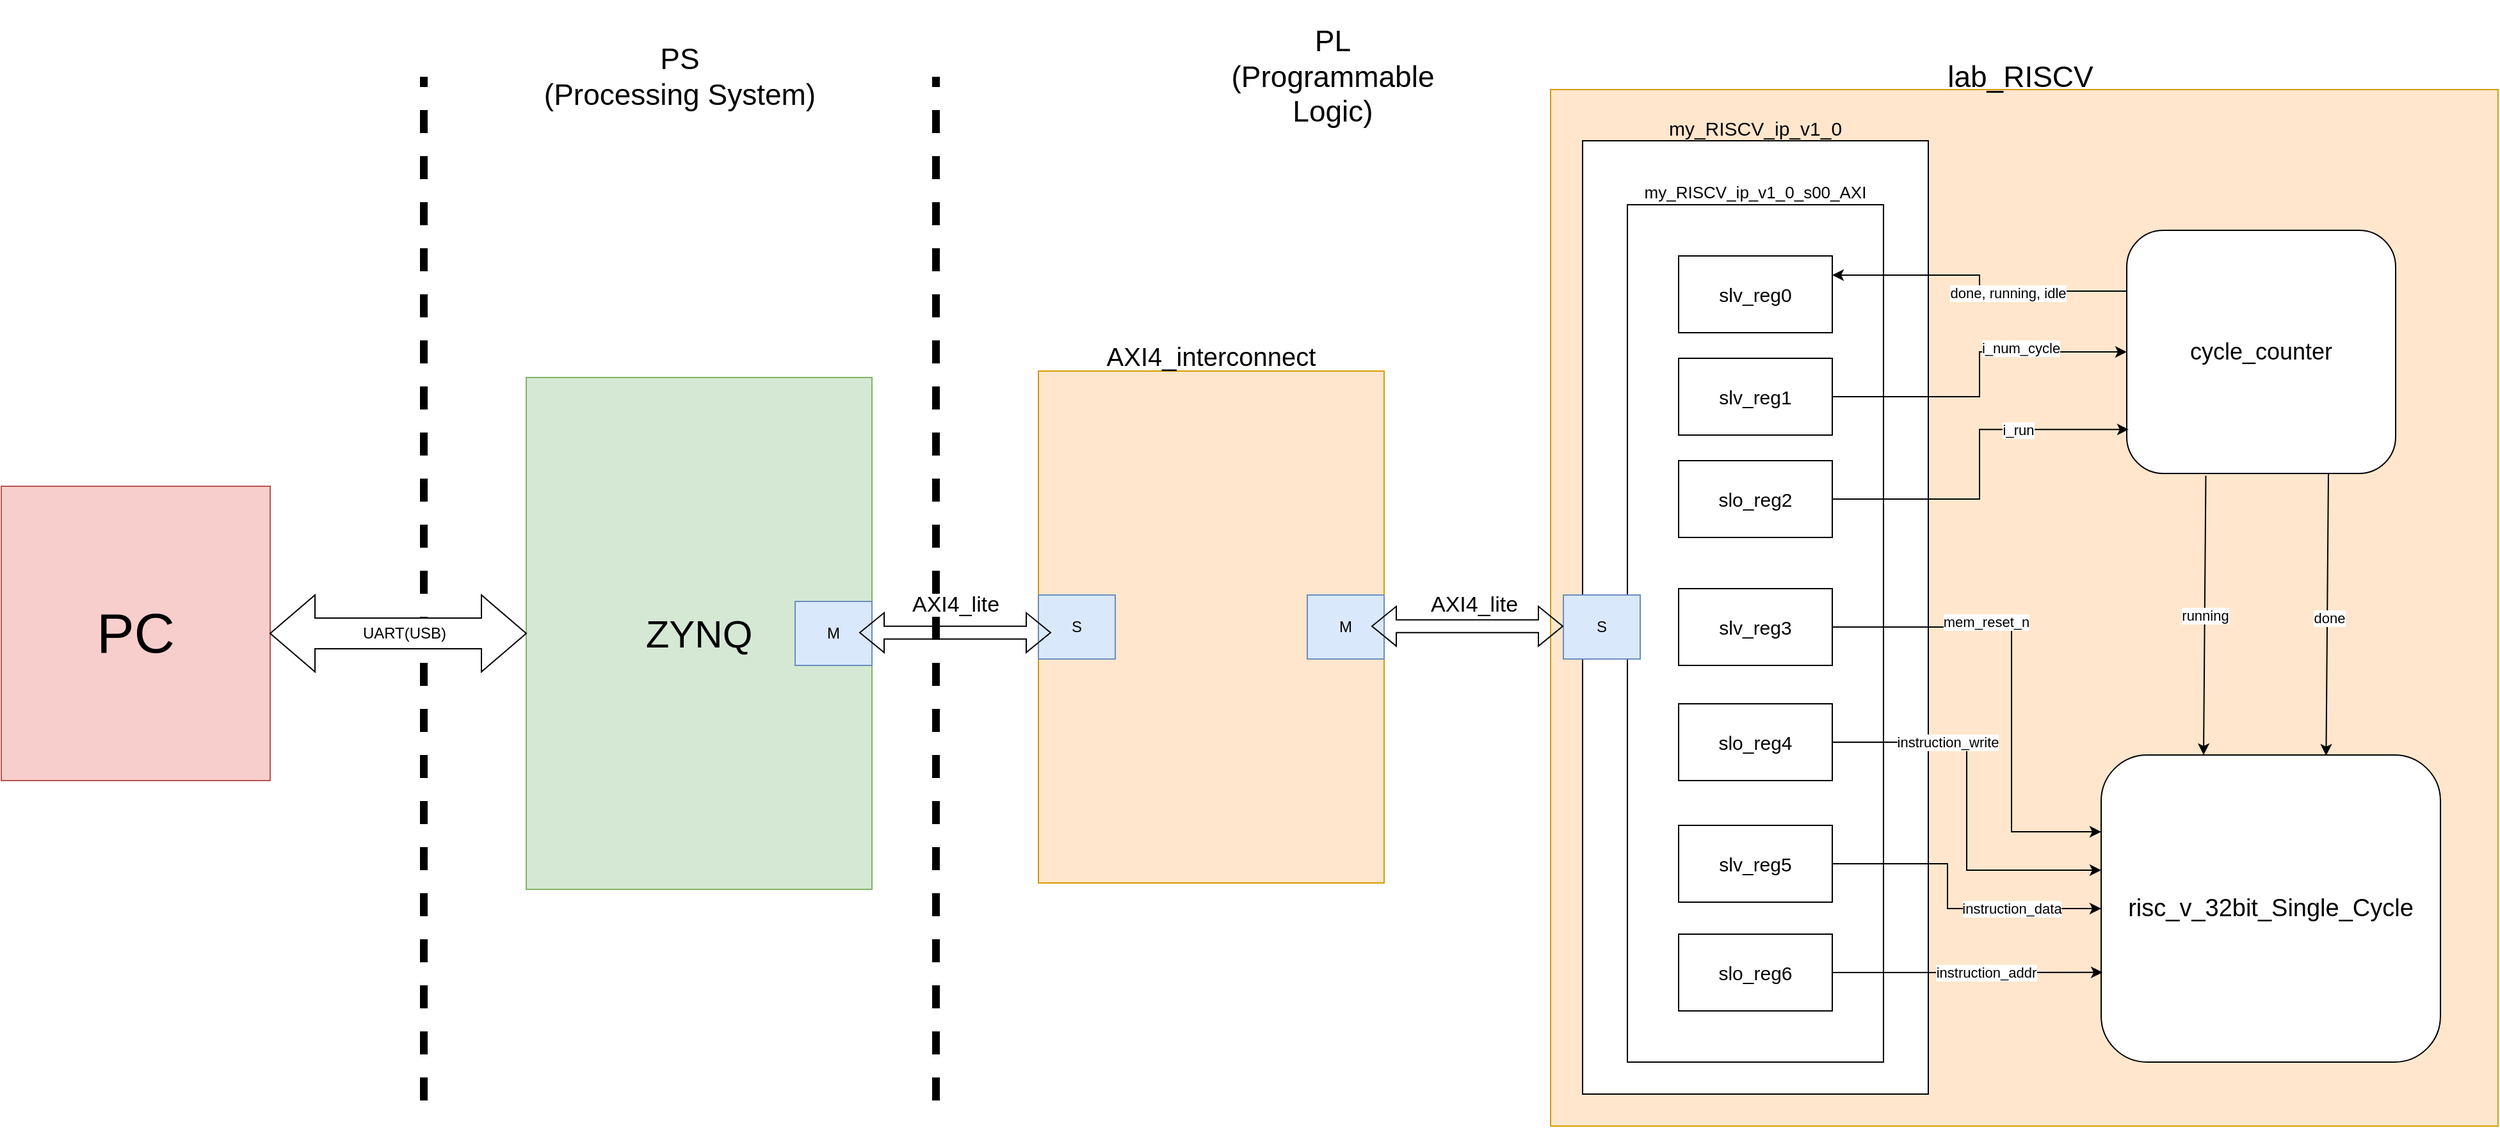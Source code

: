 <mxfile version="24.7.6">
  <diagram name="페이지-1" id="IKsNuTQRyneu2P15U0wj">
    <mxGraphModel dx="3749" dy="2594" grid="1" gridSize="10" guides="1" tooltips="1" connect="1" arrows="1" fold="1" page="1" pageScale="1" pageWidth="827" pageHeight="1169" math="0" shadow="0">
      <root>
        <mxCell id="0" />
        <mxCell id="1" parent="0" />
        <mxCell id="BbPMCyzKDrOPmF9Kjmnn-85" value="&lt;font style=&quot;font-size: 44px;&quot;&gt;PC&lt;/font&gt;" style="rounded=0;whiteSpace=wrap;html=1;fillColor=#f8cecc;strokeColor=#b85450;" vertex="1" parent="1">
          <mxGeometry x="-1070" y="320" width="210" height="230" as="geometry" />
        </mxCell>
        <mxCell id="BbPMCyzKDrOPmF9Kjmnn-73" value="&lt;font style=&quot;font-size: 30px;&quot;&gt;ZYNQ&lt;/font&gt;" style="rounded=0;whiteSpace=wrap;html=1;fillColor=#d5e8d4;strokeColor=#82b366;" vertex="1" parent="1">
          <mxGeometry x="-660" y="235" width="270" height="400" as="geometry" />
        </mxCell>
        <mxCell id="BbPMCyzKDrOPmF9Kjmnn-1" value="" style="rounded=0;whiteSpace=wrap;html=1;fillColor=#ffe6cc;strokeColor=#d79b00;align=center;" vertex="1" parent="1">
          <mxGeometry x="140" y="10" width="740" height="810" as="geometry" />
        </mxCell>
        <mxCell id="BbPMCyzKDrOPmF9Kjmnn-3" value="" style="rounded=0;whiteSpace=wrap;html=1;" vertex="1" parent="1">
          <mxGeometry x="165" y="50" width="270" height="745" as="geometry" />
        </mxCell>
        <mxCell id="BbPMCyzKDrOPmF9Kjmnn-6" value="" style="rounded=0;whiteSpace=wrap;html=1;" vertex="1" parent="1">
          <mxGeometry x="200" y="100" width="200" height="670" as="geometry" />
        </mxCell>
        <mxCell id="BbPMCyzKDrOPmF9Kjmnn-7" value="&lt;font style=&quot;font-size: 19px;&quot;&gt;risc_v_32bit_Single_Cycle&lt;/font&gt;" style="rounded=1;whiteSpace=wrap;html=1;fontSize=14;" vertex="1" parent="1">
          <mxGeometry x="570" y="530" width="265" height="240" as="geometry" />
        </mxCell>
        <mxCell id="BbPMCyzKDrOPmF9Kjmnn-8" value="&lt;font style=&quot;font-size: 15px;&quot;&gt;slv_reg0&lt;/font&gt;" style="rounded=0;whiteSpace=wrap;html=1;" vertex="1" parent="1">
          <mxGeometry x="240" y="140" width="120" height="60" as="geometry" />
        </mxCell>
        <mxCell id="BbPMCyzKDrOPmF9Kjmnn-35" style="edgeStyle=orthogonalEdgeStyle;rounded=0;orthogonalLoop=1;jettySize=auto;html=1;exitX=1;exitY=0.5;exitDx=0;exitDy=0;entryX=0;entryY=0.5;entryDx=0;entryDy=0;" edge="1" parent="1" source="BbPMCyzKDrOPmF9Kjmnn-9" target="BbPMCyzKDrOPmF9Kjmnn-2">
          <mxGeometry relative="1" as="geometry" />
        </mxCell>
        <mxCell id="BbPMCyzKDrOPmF9Kjmnn-53" value="i_num_cycle" style="edgeLabel;html=1;align=center;verticalAlign=middle;resizable=0;points=[];" vertex="1" connectable="0" parent="BbPMCyzKDrOPmF9Kjmnn-35">
          <mxGeometry x="0.373" y="3" relative="1" as="geometry">
            <mxPoint as="offset" />
          </mxGeometry>
        </mxCell>
        <mxCell id="BbPMCyzKDrOPmF9Kjmnn-9" value="&lt;font style=&quot;font-size: 15px;&quot;&gt;slv_reg1&lt;/font&gt;" style="rounded=0;whiteSpace=wrap;html=1;" vertex="1" parent="1">
          <mxGeometry x="240" y="220" width="120" height="60" as="geometry" />
        </mxCell>
        <mxCell id="BbPMCyzKDrOPmF9Kjmnn-10" value="&lt;font style=&quot;font-size: 15px;&quot;&gt;slo_reg2&lt;/font&gt;" style="rounded=0;whiteSpace=wrap;html=1;" vertex="1" parent="1">
          <mxGeometry x="240" y="300" width="120" height="60" as="geometry" />
        </mxCell>
        <mxCell id="BbPMCyzKDrOPmF9Kjmnn-38" style="edgeStyle=orthogonalEdgeStyle;rounded=0;orthogonalLoop=1;jettySize=auto;html=1;exitX=1;exitY=0.5;exitDx=0;exitDy=0;" edge="1" parent="1" source="BbPMCyzKDrOPmF9Kjmnn-12">
          <mxGeometry relative="1" as="geometry">
            <mxPoint x="570" y="620" as="targetPoint" />
            <Array as="points">
              <mxPoint x="465" y="520" />
              <mxPoint x="465" y="620" />
              <mxPoint x="570" y="620" />
            </Array>
          </mxGeometry>
        </mxCell>
        <mxCell id="BbPMCyzKDrOPmF9Kjmnn-42" value="instruction_write" style="edgeLabel;html=1;align=center;verticalAlign=middle;resizable=0;points=[];" vertex="1" connectable="0" parent="BbPMCyzKDrOPmF9Kjmnn-38">
          <mxGeometry x="-0.128" y="-1" relative="1" as="geometry">
            <mxPoint x="-14" y="-30" as="offset" />
          </mxGeometry>
        </mxCell>
        <mxCell id="BbPMCyzKDrOPmF9Kjmnn-12" value="&lt;font style=&quot;font-size: 15px;&quot;&gt;slo_reg4&lt;/font&gt;" style="rounded=0;whiteSpace=wrap;html=1;" vertex="1" parent="1">
          <mxGeometry x="240" y="490" width="120" height="60" as="geometry" />
        </mxCell>
        <mxCell id="BbPMCyzKDrOPmF9Kjmnn-13" value="&lt;font style=&quot;font-size: 15px;&quot;&gt;slv_reg5&lt;/font&gt;" style="rounded=0;whiteSpace=wrap;html=1;" vertex="1" parent="1">
          <mxGeometry x="240" y="585" width="120" height="60" as="geometry" />
        </mxCell>
        <mxCell id="BbPMCyzKDrOPmF9Kjmnn-14" value="&lt;font style=&quot;font-size: 15px;&quot;&gt;slo_reg6&lt;/font&gt;" style="rounded=0;whiteSpace=wrap;html=1;" vertex="1" parent="1">
          <mxGeometry x="240" y="670" width="120" height="60" as="geometry" />
        </mxCell>
        <mxCell id="BbPMCyzKDrOPmF9Kjmnn-29" value="&lt;font style=&quot;font-size: 23px;&quot;&gt;lab_RISCV&lt;/font&gt;" style="text;html=1;align=center;verticalAlign=middle;whiteSpace=wrap;rounded=0;" vertex="1" parent="1">
          <mxGeometry x="414" y="-30" width="186" height="60" as="geometry" />
        </mxCell>
        <mxCell id="BbPMCyzKDrOPmF9Kjmnn-30" value="&lt;font style=&quot;font-size: 15px;&quot;&gt;my_RISCV_ip_v1_0&lt;/font&gt;" style="text;html=1;align=center;verticalAlign=middle;whiteSpace=wrap;rounded=0;" vertex="1" parent="1">
          <mxGeometry x="245" y="20" width="110" height="40" as="geometry" />
        </mxCell>
        <mxCell id="BbPMCyzKDrOPmF9Kjmnn-31" value="&lt;font style=&quot;font-size: 13px;&quot;&gt;my_RISCV_ip_v1_0_s00_AXI&lt;/font&gt;" style="text;html=1;align=center;verticalAlign=middle;whiteSpace=wrap;rounded=0;" vertex="1" parent="1">
          <mxGeometry x="200" y="70" width="200" height="40" as="geometry" />
        </mxCell>
        <mxCell id="BbPMCyzKDrOPmF9Kjmnn-34" style="edgeStyle=orthogonalEdgeStyle;rounded=0;orthogonalLoop=1;jettySize=auto;html=1;exitX=0;exitY=0.25;exitDx=0;exitDy=0;entryX=1;entryY=0.25;entryDx=0;entryDy=0;" edge="1" parent="1" source="BbPMCyzKDrOPmF9Kjmnn-2" target="BbPMCyzKDrOPmF9Kjmnn-8">
          <mxGeometry relative="1" as="geometry" />
        </mxCell>
        <mxCell id="BbPMCyzKDrOPmF9Kjmnn-54" value="done, running, idle" style="edgeLabel;html=1;align=center;verticalAlign=middle;resizable=0;points=[];" vertex="1" connectable="0" parent="BbPMCyzKDrOPmF9Kjmnn-34">
          <mxGeometry x="-0.228" y="1" relative="1" as="geometry">
            <mxPoint as="offset" />
          </mxGeometry>
        </mxCell>
        <mxCell id="BbPMCyzKDrOPmF9Kjmnn-2" value="&lt;font style=&quot;font-size: 18px;&quot;&gt;cycle_counter&lt;/font&gt;" style="rounded=1;whiteSpace=wrap;html=1;" vertex="1" parent="1">
          <mxGeometry x="590" y="120" width="210" height="190" as="geometry" />
        </mxCell>
        <mxCell id="BbPMCyzKDrOPmF9Kjmnn-36" style="edgeStyle=orthogonalEdgeStyle;rounded=0;orthogonalLoop=1;jettySize=auto;html=1;entryX=0.007;entryY=0.819;entryDx=0;entryDy=0;entryPerimeter=0;" edge="1" parent="1" source="BbPMCyzKDrOPmF9Kjmnn-10" target="BbPMCyzKDrOPmF9Kjmnn-2">
          <mxGeometry relative="1" as="geometry" />
        </mxCell>
        <mxCell id="BbPMCyzKDrOPmF9Kjmnn-52" value="i_run" style="edgeLabel;html=1;align=center;verticalAlign=middle;resizable=0;points=[];" vertex="1" connectable="0" parent="BbPMCyzKDrOPmF9Kjmnn-36">
          <mxGeometry x="0.392" relative="1" as="geometry">
            <mxPoint as="offset" />
          </mxGeometry>
        </mxCell>
        <mxCell id="BbPMCyzKDrOPmF9Kjmnn-37" style="edgeStyle=orthogonalEdgeStyle;rounded=0;orthogonalLoop=1;jettySize=auto;html=1;entryX=0;entryY=0.25;entryDx=0;entryDy=0;" edge="1" parent="1" source="BbPMCyzKDrOPmF9Kjmnn-11" target="BbPMCyzKDrOPmF9Kjmnn-7">
          <mxGeometry relative="1" as="geometry">
            <Array as="points">
              <mxPoint x="500" y="430" />
              <mxPoint x="500" y="590" />
            </Array>
          </mxGeometry>
        </mxCell>
        <mxCell id="BbPMCyzKDrOPmF9Kjmnn-41" value="mem_reset_n" style="edgeLabel;html=1;align=center;verticalAlign=middle;resizable=0;points=[];" vertex="1" connectable="0" parent="BbPMCyzKDrOPmF9Kjmnn-37">
          <mxGeometry x="-0.353" y="4" relative="1" as="geometry">
            <mxPoint as="offset" />
          </mxGeometry>
        </mxCell>
        <mxCell id="BbPMCyzKDrOPmF9Kjmnn-11" value="&lt;font style=&quot;font-size: 15px;&quot;&gt;slv_reg3&lt;/font&gt;" style="rounded=0;whiteSpace=wrap;html=1;" vertex="1" parent="1">
          <mxGeometry x="240" y="400" width="120" height="60" as="geometry" />
        </mxCell>
        <mxCell id="BbPMCyzKDrOPmF9Kjmnn-39" style="edgeStyle=orthogonalEdgeStyle;rounded=0;orthogonalLoop=1;jettySize=auto;html=1;exitX=1;exitY=0.5;exitDx=0;exitDy=0;" edge="1" parent="1" source="BbPMCyzKDrOPmF9Kjmnn-13">
          <mxGeometry relative="1" as="geometry">
            <mxPoint x="570" y="650" as="targetPoint" />
            <Array as="points">
              <mxPoint x="450" y="615" />
              <mxPoint x="450" y="650" />
              <mxPoint x="570" y="650" />
            </Array>
          </mxGeometry>
        </mxCell>
        <mxCell id="BbPMCyzKDrOPmF9Kjmnn-45" value="instruction_data" style="edgeLabel;html=1;align=center;verticalAlign=middle;resizable=0;points=[];" vertex="1" connectable="0" parent="BbPMCyzKDrOPmF9Kjmnn-39">
          <mxGeometry x="0.312" y="1" relative="1" as="geometry">
            <mxPoint x="14" y="1" as="offset" />
          </mxGeometry>
        </mxCell>
        <mxCell id="BbPMCyzKDrOPmF9Kjmnn-40" style="edgeStyle=orthogonalEdgeStyle;rounded=0;orthogonalLoop=1;jettySize=auto;html=1;exitX=1;exitY=0.5;exitDx=0;exitDy=0;entryX=0.004;entryY=0.708;entryDx=0;entryDy=0;entryPerimeter=0;" edge="1" parent="1" source="BbPMCyzKDrOPmF9Kjmnn-14" target="BbPMCyzKDrOPmF9Kjmnn-7">
          <mxGeometry relative="1" as="geometry" />
        </mxCell>
        <mxCell id="BbPMCyzKDrOPmF9Kjmnn-46" value="instruction_addr" style="edgeLabel;html=1;align=center;verticalAlign=middle;resizable=0;points=[];" vertex="1" connectable="0" parent="BbPMCyzKDrOPmF9Kjmnn-40">
          <mxGeometry x="0.076" y="2" relative="1" as="geometry">
            <mxPoint x="6" y="2" as="offset" />
          </mxGeometry>
        </mxCell>
        <mxCell id="BbPMCyzKDrOPmF9Kjmnn-49" value="running" style="endArrow=classic;html=1;rounded=0;exitX=0.294;exitY=1.009;exitDx=0;exitDy=0;exitPerimeter=0;" edge="1" parent="1" source="BbPMCyzKDrOPmF9Kjmnn-2">
          <mxGeometry width="50" height="50" relative="1" as="geometry">
            <mxPoint x="380" y="480" as="sourcePoint" />
            <mxPoint x="650" y="530" as="targetPoint" />
          </mxGeometry>
        </mxCell>
        <mxCell id="BbPMCyzKDrOPmF9Kjmnn-50" value="" style="endArrow=classic;html=1;rounded=0;entryX=0.663;entryY=0.002;entryDx=0;entryDy=0;entryPerimeter=0;exitX=0.75;exitY=1;exitDx=0;exitDy=0;" edge="1" parent="1" source="BbPMCyzKDrOPmF9Kjmnn-2" target="BbPMCyzKDrOPmF9Kjmnn-7">
          <mxGeometry width="50" height="50" relative="1" as="geometry">
            <mxPoint x="380" y="480" as="sourcePoint" />
            <mxPoint x="430" y="430" as="targetPoint" />
          </mxGeometry>
        </mxCell>
        <mxCell id="BbPMCyzKDrOPmF9Kjmnn-51" value="done" style="edgeLabel;html=1;align=center;verticalAlign=middle;resizable=0;points=[];" vertex="1" connectable="0" parent="BbPMCyzKDrOPmF9Kjmnn-50">
          <mxGeometry x="-0.194" y="1" relative="1" as="geometry">
            <mxPoint y="24" as="offset" />
          </mxGeometry>
        </mxCell>
        <mxCell id="BbPMCyzKDrOPmF9Kjmnn-56" value="" style="rounded=0;whiteSpace=wrap;html=1;fillColor=#ffe6cc;strokeColor=#d79b00;" vertex="1" parent="1">
          <mxGeometry x="-260" y="230" width="270" height="400" as="geometry" />
        </mxCell>
        <mxCell id="BbPMCyzKDrOPmF9Kjmnn-57" value="M" style="rounded=0;whiteSpace=wrap;html=1;fillColor=#dae8fc;strokeColor=#6c8ebf;" vertex="1" parent="1">
          <mxGeometry x="-50" y="405" width="60" height="50" as="geometry" />
        </mxCell>
        <mxCell id="BbPMCyzKDrOPmF9Kjmnn-59" value="S" style="rounded=0;whiteSpace=wrap;html=1;fillColor=#dae8fc;strokeColor=#6c8ebf;" vertex="1" parent="1">
          <mxGeometry x="150" y="405" width="60" height="50" as="geometry" />
        </mxCell>
        <mxCell id="BbPMCyzKDrOPmF9Kjmnn-55" value="" style="shape=flexArrow;endArrow=classic;startArrow=classic;html=1;rounded=0;" edge="1" parent="1">
          <mxGeometry width="100" height="100" relative="1" as="geometry">
            <mxPoint y="429.41" as="sourcePoint" />
            <mxPoint x="150" y="429.41" as="targetPoint" />
          </mxGeometry>
        </mxCell>
        <mxCell id="BbPMCyzKDrOPmF9Kjmnn-61" value="S" style="rounded=0;whiteSpace=wrap;html=1;fillColor=#dae8fc;strokeColor=#6c8ebf;" vertex="1" parent="1">
          <mxGeometry x="-260" y="405" width="60" height="50" as="geometry" />
        </mxCell>
        <mxCell id="BbPMCyzKDrOPmF9Kjmnn-68" value="&lt;font style=&quot;font-size: 20px;&quot;&gt;AXI4_interconnect&lt;/font&gt;" style="text;html=1;align=center;verticalAlign=middle;whiteSpace=wrap;rounded=0;" vertex="1" parent="1">
          <mxGeometry x="-215" y="170" width="180" height="95" as="geometry" />
        </mxCell>
        <mxCell id="BbPMCyzKDrOPmF9Kjmnn-69" value="&lt;font style=&quot;font-size: 17px;&quot;&gt;AXI4_lite&lt;/font&gt;" style="text;html=1;align=center;verticalAlign=middle;resizable=0;points=[];autosize=1;strokeColor=none;fillColor=none;" vertex="1" parent="1">
          <mxGeometry x="35" y="398" width="90" height="30" as="geometry" />
        </mxCell>
        <mxCell id="BbPMCyzKDrOPmF9Kjmnn-74" value="M" style="rounded=0;whiteSpace=wrap;html=1;fillColor=#dae8fc;strokeColor=#6c8ebf;" vertex="1" parent="1">
          <mxGeometry x="-450" y="410" width="60" height="50" as="geometry" />
        </mxCell>
        <mxCell id="BbPMCyzKDrOPmF9Kjmnn-71" value="" style="shape=flexArrow;endArrow=classic;startArrow=classic;html=1;rounded=0;" edge="1" parent="1">
          <mxGeometry width="100" height="100" relative="1" as="geometry">
            <mxPoint x="-400" y="434.41" as="sourcePoint" />
            <mxPoint x="-250" y="434.41" as="targetPoint" />
          </mxGeometry>
        </mxCell>
        <mxCell id="BbPMCyzKDrOPmF9Kjmnn-72" value="&lt;font style=&quot;font-size: 17px;&quot;&gt;AXI4_lite&lt;/font&gt;" style="text;html=1;align=center;verticalAlign=middle;resizable=0;points=[];autosize=1;strokeColor=none;fillColor=none;" vertex="1" parent="1">
          <mxGeometry x="-370" y="398" width="90" height="30" as="geometry" />
        </mxCell>
        <mxCell id="BbPMCyzKDrOPmF9Kjmnn-77" value="" style="endArrow=none;dashed=1;html=1;rounded=0;strokeWidth=6;" edge="1" parent="1">
          <mxGeometry width="50" height="50" relative="1" as="geometry">
            <mxPoint x="-340" y="800" as="sourcePoint" />
            <mxPoint x="-340" as="targetPoint" />
          </mxGeometry>
        </mxCell>
        <mxCell id="BbPMCyzKDrOPmF9Kjmnn-78" value="" style="endArrow=none;dashed=1;html=1;rounded=0;strokeWidth=6;" edge="1" parent="1">
          <mxGeometry width="50" height="50" relative="1" as="geometry">
            <mxPoint x="-740" y="800" as="sourcePoint" />
            <mxPoint x="-740" as="targetPoint" />
          </mxGeometry>
        </mxCell>
        <mxCell id="BbPMCyzKDrOPmF9Kjmnn-80" value="&lt;font style=&quot;font-size: 23px;&quot;&gt;PS&lt;/font&gt;&lt;div style=&quot;font-size: 23px;&quot;&gt;&lt;font style=&quot;font-size: 23px;&quot;&gt;(Processing System)&lt;/font&gt;&lt;/div&gt;" style="text;html=1;align=center;verticalAlign=middle;whiteSpace=wrap;rounded=0;" vertex="1" parent="1">
          <mxGeometry x="-650" y="-60" width="220" height="120" as="geometry" />
        </mxCell>
        <mxCell id="BbPMCyzKDrOPmF9Kjmnn-81" value="&lt;font style=&quot;font-size: 23px;&quot;&gt;PL&lt;/font&gt;&lt;div style=&quot;font-size: 23px;&quot;&gt;&lt;font style=&quot;font-size: 23px;&quot;&gt;(Programmable Logic)&lt;/font&gt;&lt;/div&gt;" style="text;html=1;align=center;verticalAlign=middle;whiteSpace=wrap;rounded=0;" vertex="1" parent="1">
          <mxGeometry x="-140" y="-60" width="220" height="120" as="geometry" />
        </mxCell>
        <mxCell id="BbPMCyzKDrOPmF9Kjmnn-84" value="" style="html=1;shadow=0;dashed=0;align=center;verticalAlign=middle;shape=mxgraph.arrows2.twoWayArrow;dy=0.6;dx=35;" vertex="1" parent="1">
          <mxGeometry x="-860" y="405" width="200" height="60" as="geometry" />
        </mxCell>
        <mxCell id="BbPMCyzKDrOPmF9Kjmnn-86" value="UART(USB)" style="text;html=1;align=center;verticalAlign=middle;whiteSpace=wrap;rounded=0;" vertex="1" parent="1">
          <mxGeometry x="-820" y="420" width="130" height="30" as="geometry" />
        </mxCell>
      </root>
    </mxGraphModel>
  </diagram>
</mxfile>

